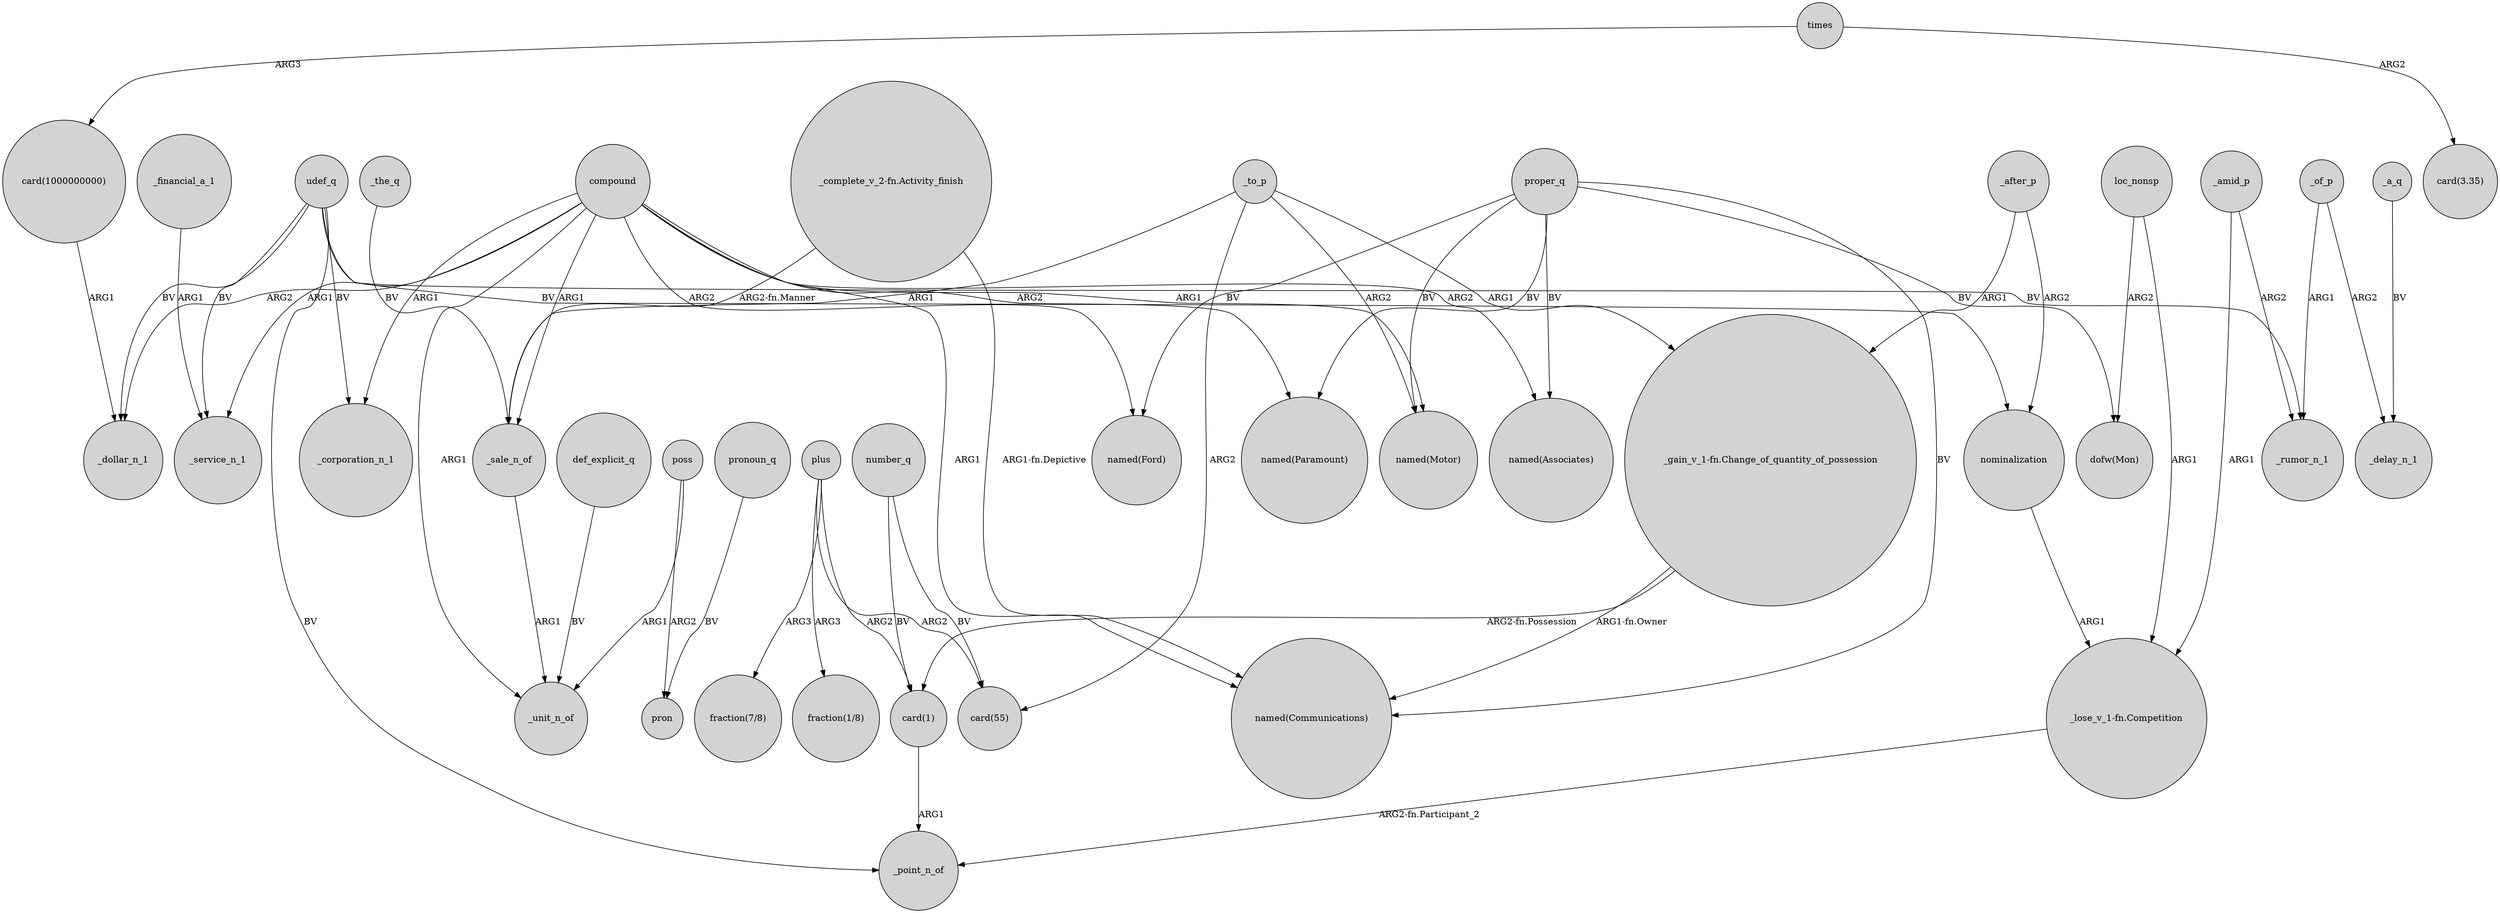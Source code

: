 digraph {
	node [shape=circle style=filled]
	"card(1000000000)" -> _dollar_n_1 [label=ARG1]
	udef_q -> _service_n_1 [label=BV]
	proper_q -> "named(Communications)" [label=BV]
	proper_q -> "named(Ford)" [label=BV]
	number_q -> "card(1)" [label=BV]
	_financial_a_1 -> _service_n_1 [label=ARG1]
	compound -> "named(Communications)" [label=ARG1]
	_of_p -> _delay_n_1 [label=ARG2]
	plus -> "fraction(1/8)" [label=ARG3]
	udef_q -> nominalization [label=BV]
	proper_q -> "named(Motor)" [label=BV]
	proper_q -> "dofw(Mon)" [label=BV]
	compound -> "named(Paramount)" [label=ARG2]
	compound -> "named(Ford)" [label=ARG2]
	compound -> _dollar_n_1 [label=ARG2]
	"card(1)" -> _point_n_of [label=ARG1]
	times -> "card(1000000000)" [label=ARG3]
	_to_p -> "named(Motor)" [label=ARG2]
	_of_p -> _rumor_n_1 [label=ARG1]
	_to_p -> _sale_n_of [label=ARG1]
	"_lose_v_1-fn.Competition" -> _point_n_of [label="ARG2-fn.Participant_2"]
	plus -> "card(1)" [label=ARG2]
	_after_p -> nominalization [label=ARG2]
	pronoun_q -> pron [label=BV]
	poss -> pron [label=ARG2]
	_to_p -> "card(55)" [label=ARG2]
	"_gain_v_1-fn.Change_of_quantity_of_possession" -> "named(Communications)" [label="ARG1-fn.Owner"]
	"_gain_v_1-fn.Change_of_quantity_of_possession" -> "card(1)" [label="ARG2-fn.Possession"]
	def_explicit_q -> _unit_n_of [label=BV]
	loc_nonsp -> "dofw(Mon)" [label=ARG2]
	_amid_p -> "_lose_v_1-fn.Competition" [label=ARG1]
	"_complete_v_2-fn.Activity_finish" -> "named(Communications)" [label="ARG1-fn.Depictive"]
	plus -> "fraction(7/8)" [label=ARG3]
	_a_q -> _delay_n_1 [label=BV]
	"_complete_v_2-fn.Activity_finish" -> _sale_n_of [label="ARG2-fn.Manner"]
	udef_q -> _dollar_n_1 [label=BV]
	compound -> "named(Associates)" [label=ARG2]
	_sale_n_of -> _unit_n_of [label=ARG1]
	_to_p -> "_gain_v_1-fn.Change_of_quantity_of_possession" [label=ARG1]
	_amid_p -> _rumor_n_1 [label=ARG2]
	proper_q -> "named(Associates)" [label=BV]
	_after_p -> "_gain_v_1-fn.Change_of_quantity_of_possession" [label=ARG1]
	udef_q -> _corporation_n_1 [label=BV]
	nominalization -> "_lose_v_1-fn.Competition" [label=ARG1]
	plus -> "card(55)" [label=ARG2]
	proper_q -> "named(Paramount)" [label=BV]
	poss -> _unit_n_of [label=ARG1]
	compound -> _unit_n_of [label=ARG1]
	udef_q -> _point_n_of [label=BV]
	udef_q -> _rumor_n_1 [label=BV]
	compound -> _corporation_n_1 [label=ARG1]
	number_q -> "card(55)" [label=BV]
	_the_q -> _sale_n_of [label=BV]
	times -> "card(3.35)" [label=ARG2]
	compound -> _service_n_1 [label=ARG1]
	compound -> "named(Motor)" [label=ARG1]
	compound -> _sale_n_of [label=ARG1]
	loc_nonsp -> "_lose_v_1-fn.Competition" [label=ARG1]
}
